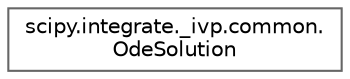 digraph "Graphical Class Hierarchy"
{
 // LATEX_PDF_SIZE
  bgcolor="transparent";
  edge [fontname=Helvetica,fontsize=10,labelfontname=Helvetica,labelfontsize=10];
  node [fontname=Helvetica,fontsize=10,shape=box,height=0.2,width=0.4];
  rankdir="LR";
  Node0 [id="Node000000",label="scipy.integrate._ivp.common.\lOdeSolution",height=0.2,width=0.4,color="grey40", fillcolor="white", style="filled",URL="$dc/df6/classscipy_1_1integrate_1_1__ivp_1_1common_1_1OdeSolution.html",tooltip=" "];
}
